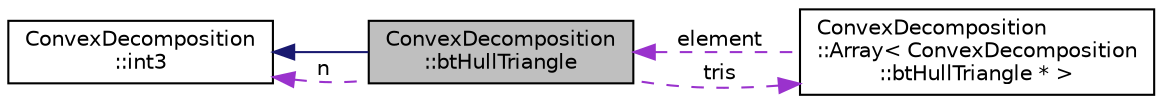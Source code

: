 digraph "ConvexDecomposition::btHullTriangle"
{
  edge [fontname="Helvetica",fontsize="10",labelfontname="Helvetica",labelfontsize="10"];
  node [fontname="Helvetica",fontsize="10",shape=record];
  rankdir="LR";
  Node1 [label="ConvexDecomposition\l::btHullTriangle",height=0.2,width=0.4,color="black", fillcolor="grey75", style="filled", fontcolor="black"];
  Node2 -> Node1 [dir="back",color="midnightblue",fontsize="10",style="solid",fontname="Helvetica"];
  Node2 [label="ConvexDecomposition\l::int3",height=0.2,width=0.4,color="black", fillcolor="white", style="filled",URL="$class_convex_decomposition_1_1int3.html"];
  Node3 -> Node1 [dir="back",color="darkorchid3",fontsize="10",style="dashed",label=" tris" ,fontname="Helvetica"];
  Node3 [label="ConvexDecomposition\l::Array\< ConvexDecomposition\l::btHullTriangle * \>",height=0.2,width=0.4,color="black", fillcolor="white", style="filled",URL="$class_convex_decomposition_1_1_array.html"];
  Node1 -> Node3 [dir="back",color="darkorchid3",fontsize="10",style="dashed",label=" element" ,fontname="Helvetica"];
  Node2 -> Node1 [dir="back",color="darkorchid3",fontsize="10",style="dashed",label=" n" ,fontname="Helvetica"];
}
